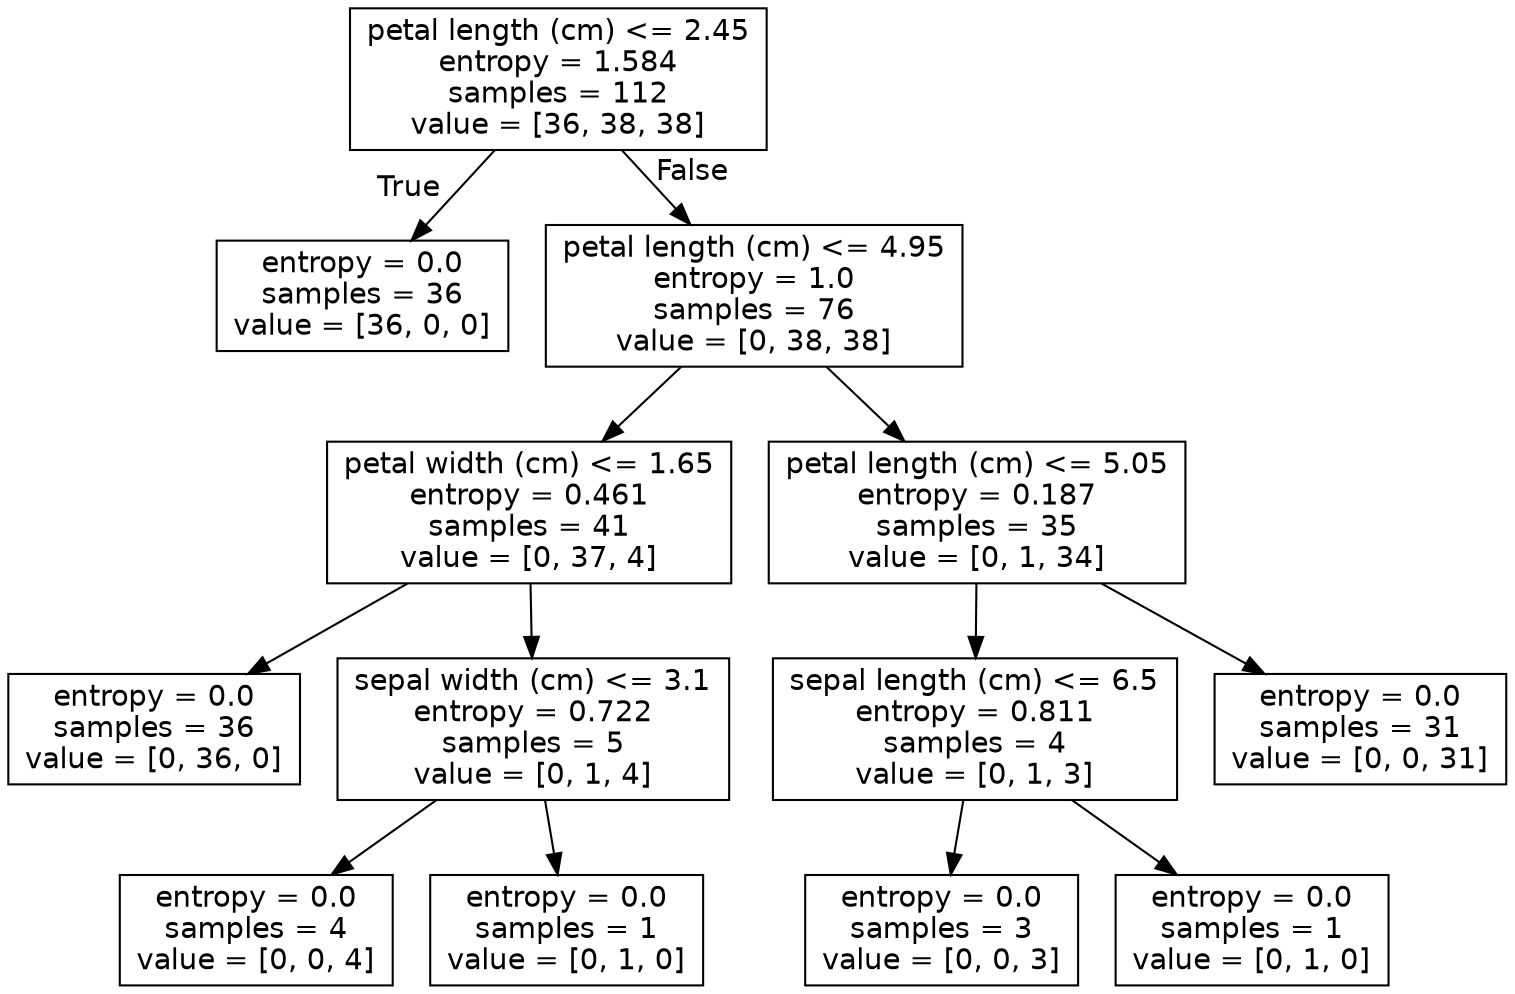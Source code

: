 digraph Tree {
node [shape=box, fontname="helvetica"] ;
edge [fontname="helvetica"] ;
0 [label="petal length (cm) <= 2.45\nentropy = 1.584\nsamples = 112\nvalue = [36, 38, 38]"] ;
1 [label="entropy = 0.0\nsamples = 36\nvalue = [36, 0, 0]"] ;
0 -> 1 [labeldistance=2.5, labelangle=45, headlabel="True"] ;
2 [label="petal length (cm) <= 4.95\nentropy = 1.0\nsamples = 76\nvalue = [0, 38, 38]"] ;
0 -> 2 [labeldistance=2.5, labelangle=-45, headlabel="False"] ;
3 [label="petal width (cm) <= 1.65\nentropy = 0.461\nsamples = 41\nvalue = [0, 37, 4]"] ;
2 -> 3 ;
4 [label="entropy = 0.0\nsamples = 36\nvalue = [0, 36, 0]"] ;
3 -> 4 ;
5 [label="sepal width (cm) <= 3.1\nentropy = 0.722\nsamples = 5\nvalue = [0, 1, 4]"] ;
3 -> 5 ;
6 [label="entropy = 0.0\nsamples = 4\nvalue = [0, 0, 4]"] ;
5 -> 6 ;
7 [label="entropy = 0.0\nsamples = 1\nvalue = [0, 1, 0]"] ;
5 -> 7 ;
8 [label="petal length (cm) <= 5.05\nentropy = 0.187\nsamples = 35\nvalue = [0, 1, 34]"] ;
2 -> 8 ;
9 [label="sepal length (cm) <= 6.5\nentropy = 0.811\nsamples = 4\nvalue = [0, 1, 3]"] ;
8 -> 9 ;
10 [label="entropy = 0.0\nsamples = 3\nvalue = [0, 0, 3]"] ;
9 -> 10 ;
11 [label="entropy = 0.0\nsamples = 1\nvalue = [0, 1, 0]"] ;
9 -> 11 ;
12 [label="entropy = 0.0\nsamples = 31\nvalue = [0, 0, 31]"] ;
8 -> 12 ;
}